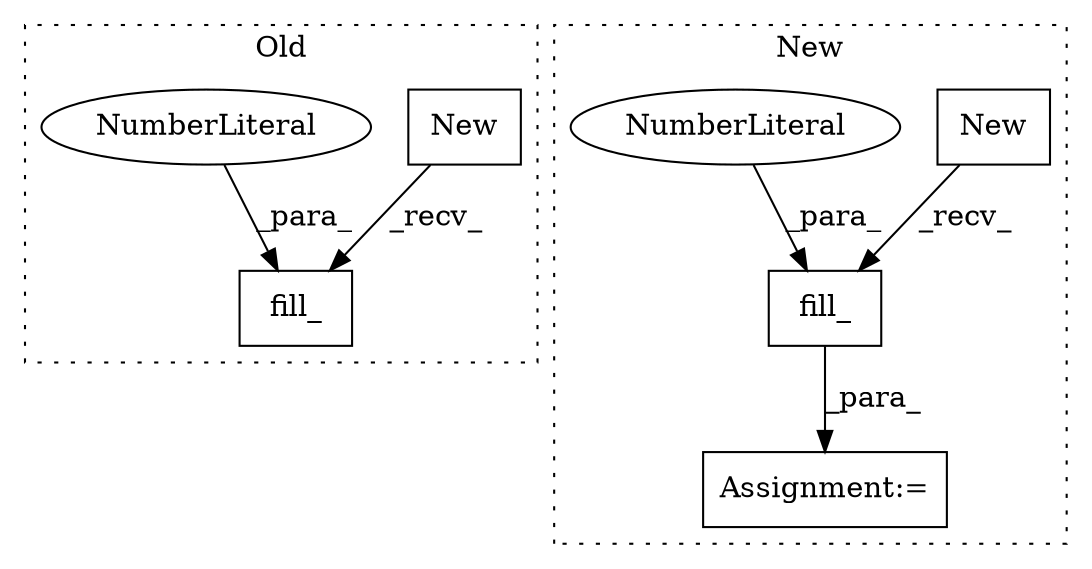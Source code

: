 digraph G {
subgraph cluster0 {
1 [label="fill_" a="32" s="15477,15486" l="6,1" shape="box"];
3 [label="New" a="32" s="15450,15475" l="4,1" shape="box"];
4 [label="NumberLiteral" a="34" s="15483" l="3" shape="ellipse"];
label = "Old";
style="dotted";
}
subgraph cluster1 {
2 [label="New" a="32" s="15533" l="5" shape="box"];
5 [label="fill_" a="32" s="15539,15548" l="6,1" shape="box"];
6 [label="NumberLiteral" a="34" s="15545" l="3" shape="ellipse"];
7 [label="Assignment:=" a="7" s="15518" l="1" shape="box"];
label = "New";
style="dotted";
}
2 -> 5 [label="_recv_"];
3 -> 1 [label="_recv_"];
4 -> 1 [label="_para_"];
5 -> 7 [label="_para_"];
6 -> 5 [label="_para_"];
}